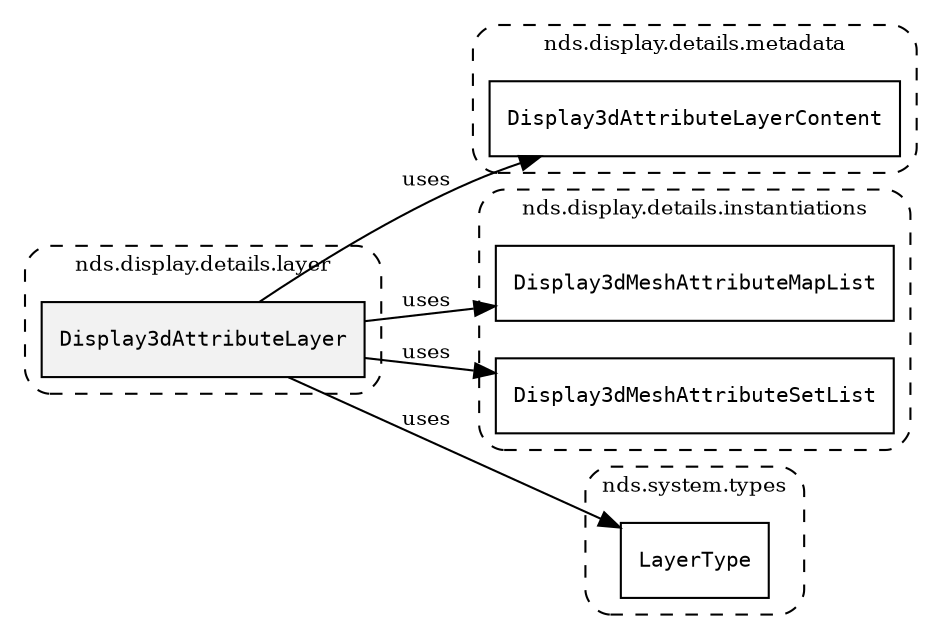 /**
 * This dot file creates symbol collaboration diagram for Display3dAttributeLayer.
 */
digraph ZSERIO
{
    node [shape=box, fontsize=10];
    rankdir="LR";
    fontsize=10;
    tooltip="Display3dAttributeLayer collaboration diagram";

    subgraph "cluster_nds.display.details.layer"
    {
        style="dashed, rounded";
        label="nds.display.details.layer";
        tooltip="Package nds.display.details.layer";
        href="../../../content/packages/nds.display.details.layer.html#Package-nds-display-details-layer";
        target="_parent";

        "Display3dAttributeLayer" [style="filled", fillcolor="#0000000D", target="_parent", label=<<font face="monospace"><table align="center" border="0" cellspacing="0" cellpadding="0"><tr><td href="../../../content/packages/nds.display.details.layer.html#Structure-Display3dAttributeLayer" title="Structure defined in nds.display.details.layer">Display3dAttributeLayer</td></tr></table></font>>];
    }

    subgraph "cluster_nds.display.details.metadata"
    {
        style="dashed, rounded";
        label="nds.display.details.metadata";
        tooltip="Package nds.display.details.metadata";
        href="../../../content/packages/nds.display.details.metadata.html#Package-nds-display-details-metadata";
        target="_parent";

        "Display3dAttributeLayerContent" [target="_parent", label=<<font face="monospace"><table align="center" border="0" cellspacing="0" cellpadding="0"><tr><td href="../../../content/packages/nds.display.details.metadata.html#Bitmask-Display3dAttributeLayerContent" title="Bitmask defined in nds.display.details.metadata">Display3dAttributeLayerContent</td></tr></table></font>>];
    }

    subgraph "cluster_nds.display.details.instantiations"
    {
        style="dashed, rounded";
        label="nds.display.details.instantiations";
        tooltip="Package nds.display.details.instantiations";
        href="../../../content/packages/nds.display.details.instantiations.html#Package-nds-display-details-instantiations";
        target="_parent";

        "Display3dMeshAttributeMapList" [target="_parent", label=<<font face="monospace"><table align="center" border="0" cellspacing="0" cellpadding="0"><tr><td href="../../../content/packages/nds.display.details.instantiations.html#InstantiateType-Display3dMeshAttributeMapList" title="InstantiateType defined in nds.display.details.instantiations">Display3dMeshAttributeMapList</td></tr></table></font>>];
        "Display3dMeshAttributeSetList" [target="_parent", label=<<font face="monospace"><table align="center" border="0" cellspacing="0" cellpadding="0"><tr><td href="../../../content/packages/nds.display.details.instantiations.html#InstantiateType-Display3dMeshAttributeSetList" title="InstantiateType defined in nds.display.details.instantiations">Display3dMeshAttributeSetList</td></tr></table></font>>];
    }

    subgraph "cluster_nds.system.types"
    {
        style="dashed, rounded";
        label="nds.system.types";
        tooltip="Package nds.system.types";
        href="../../../content/packages/nds.system.types.html#Package-nds-system-types";
        target="_parent";

        "LayerType" [target="_parent", label=<<font face="monospace"><table align="center" border="0" cellspacing="0" cellpadding="0"><tr><td href="../../../content/packages/nds.system.types.html#Enum-LayerType" title="Enum defined in nds.system.types">LayerType</td></tr></table></font>>];
    }

    "Display3dAttributeLayer" -> "Display3dAttributeLayerContent" [label="uses", fontsize=10];
    "Display3dAttributeLayer" -> "Display3dMeshAttributeMapList" [label="uses", fontsize=10];
    "Display3dAttributeLayer" -> "Display3dMeshAttributeSetList" [label="uses", fontsize=10];
    "Display3dAttributeLayer" -> "LayerType" [label="uses", fontsize=10];
}
